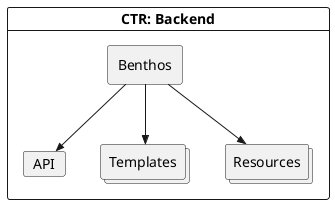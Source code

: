 @startuml backend

card ctr_be as "CTR: Backend" {
  agent be as "Benthos"
  card be0 as "API"
  collections be1 as "Templates"
  collections be2 as "Resources"
}

be -->> be0
be -->> be1
be -->> be2

@enduml
